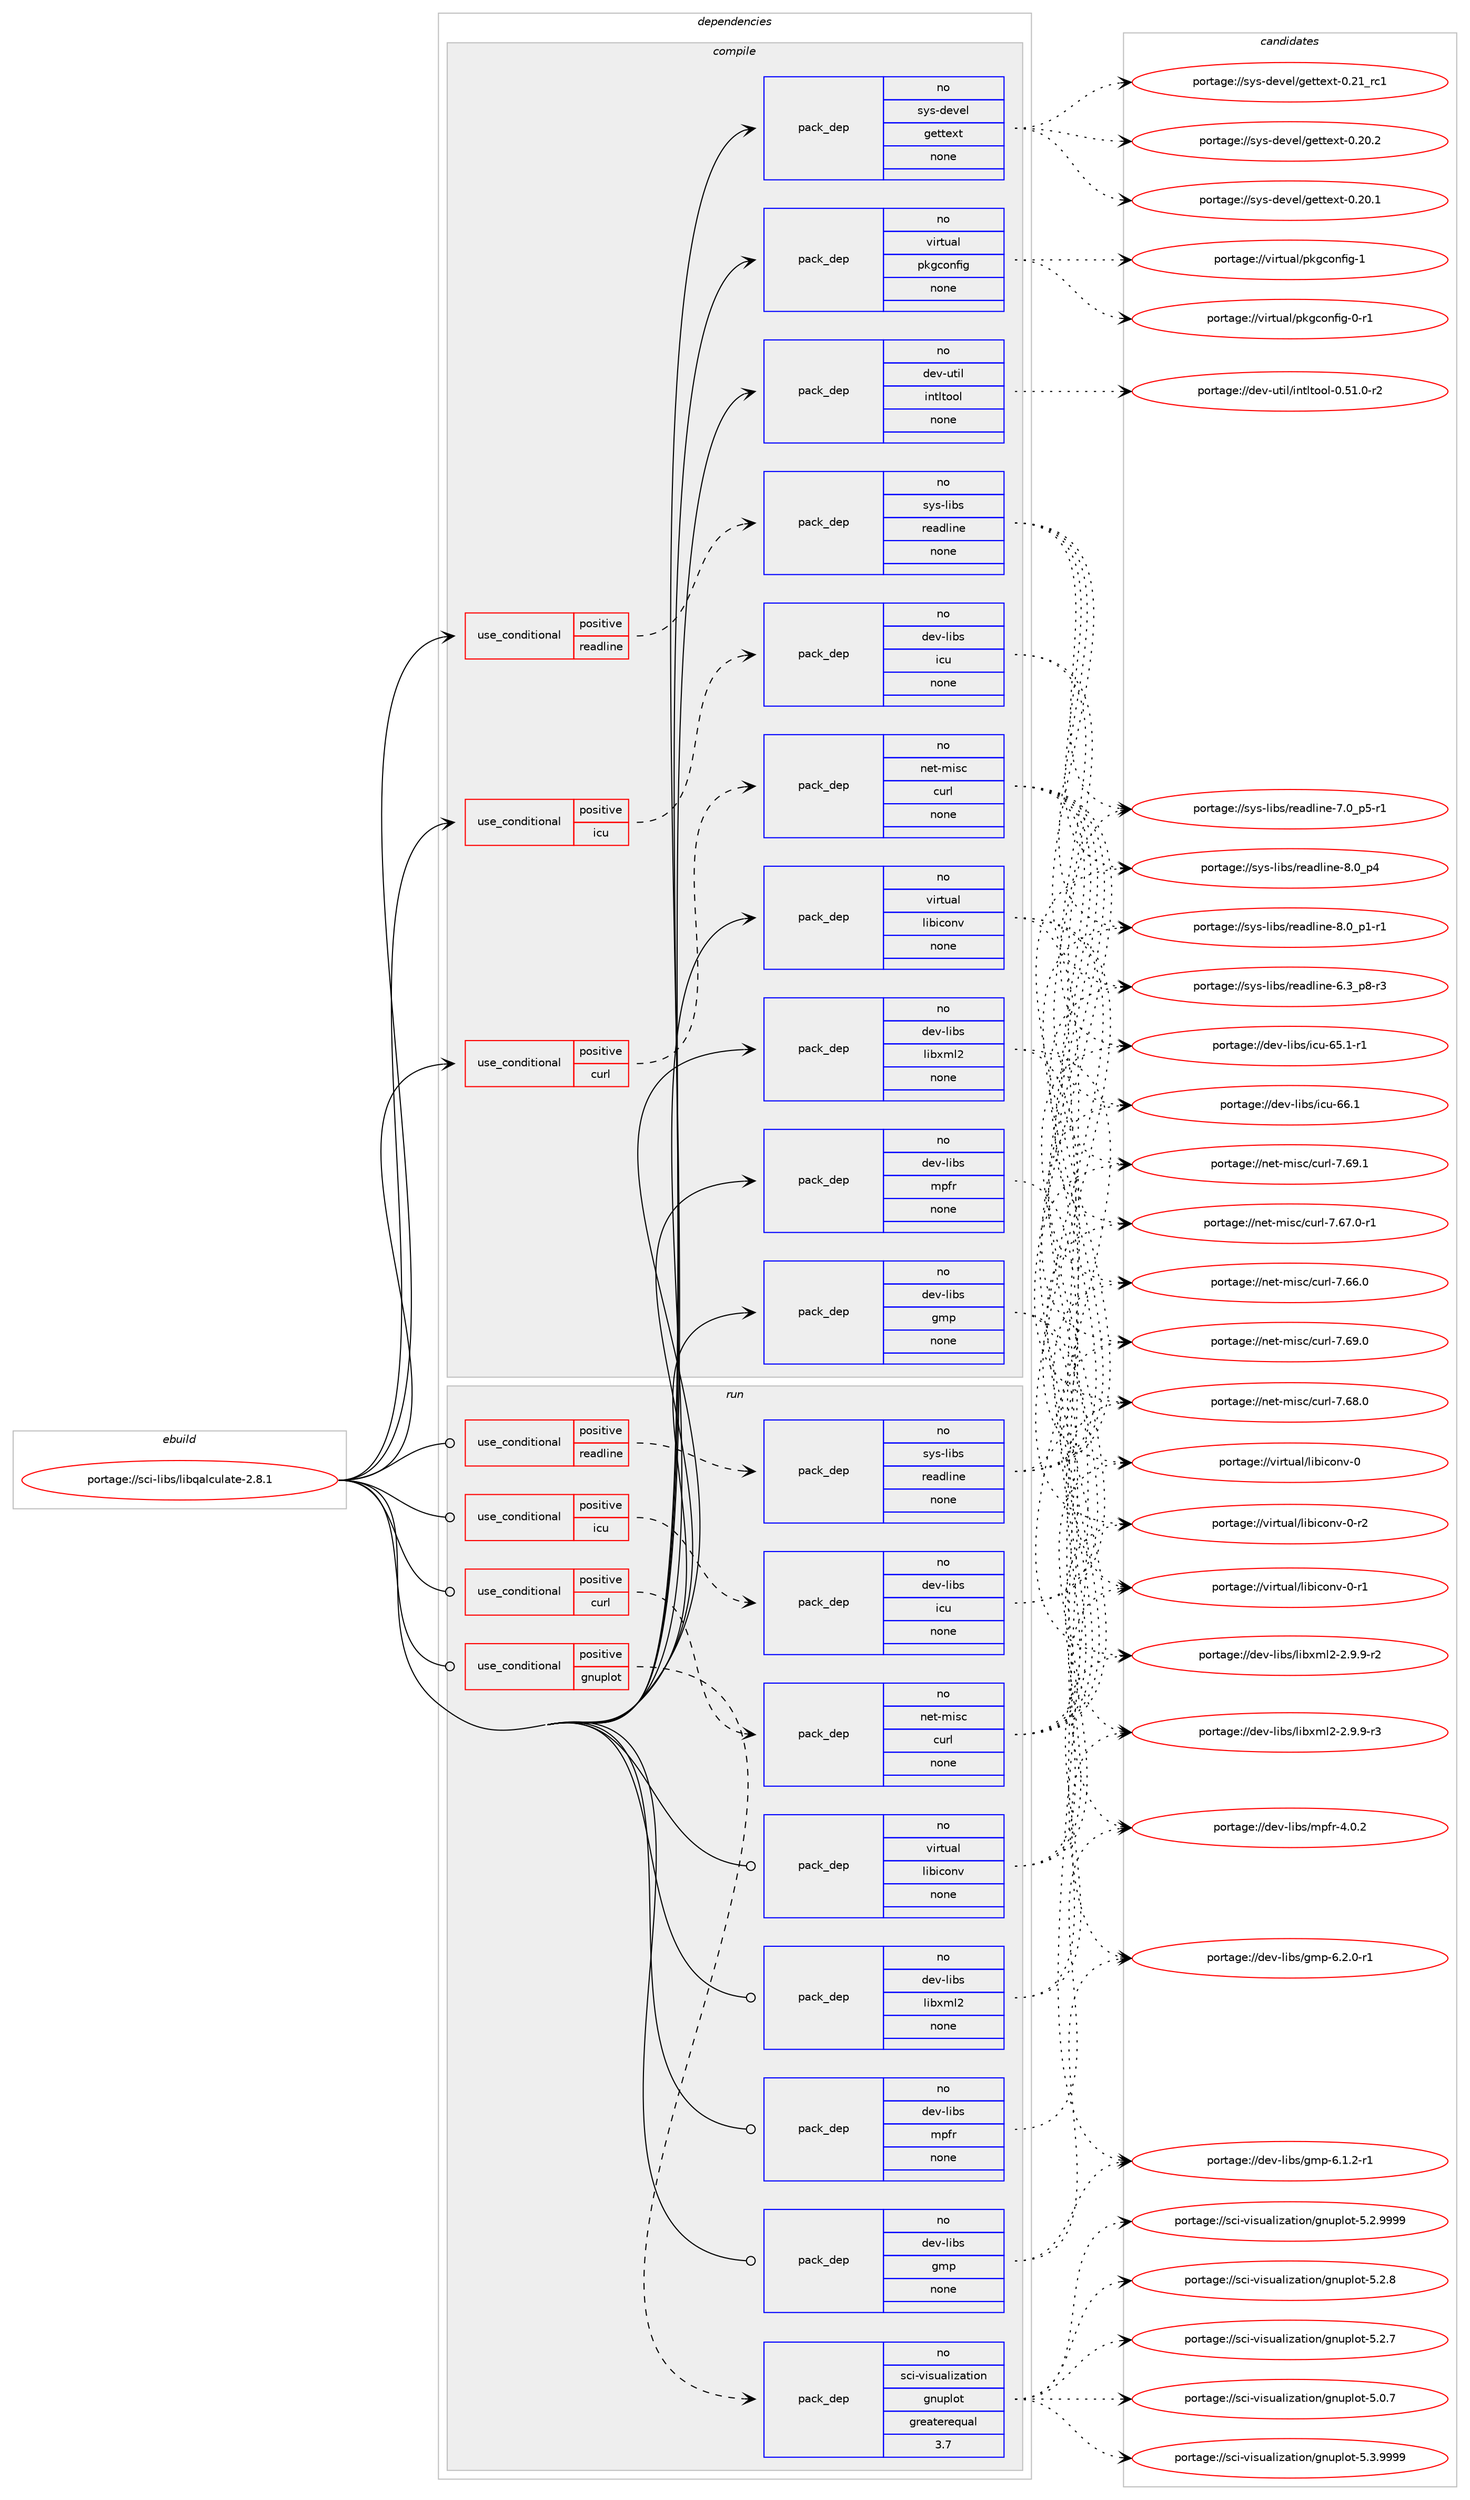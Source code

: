 digraph prolog {

# *************
# Graph options
# *************

newrank=true;
concentrate=true;
compound=true;
graph [rankdir=LR,fontname=Helvetica,fontsize=10,ranksep=1.5];#, ranksep=2.5, nodesep=0.2];
edge  [arrowhead=vee];
node  [fontname=Helvetica,fontsize=10];

# **********
# The ebuild
# **********

subgraph cluster_leftcol {
color=gray;
rank=same;
label=<<i>ebuild</i>>;
id [label="portage://sci-libs/libqalculate-2.8.1", color=red, width=4, href="../sci-libs/libqalculate-2.8.1.svg"];
}

# ****************
# The dependencies
# ****************

subgraph cluster_midcol {
color=gray;
label=<<i>dependencies</i>>;
subgraph cluster_compile {
fillcolor="#eeeeee";
style=filled;
label=<<i>compile</i>>;
subgraph cond598 {
dependency5788 [label=<<TABLE BORDER="0" CELLBORDER="1" CELLSPACING="0" CELLPADDING="4"><TR><TD ROWSPAN="3" CELLPADDING="10">use_conditional</TD></TR><TR><TD>positive</TD></TR><TR><TD>curl</TD></TR></TABLE>>, shape=none, color=red];
subgraph pack5118 {
dependency5789 [label=<<TABLE BORDER="0" CELLBORDER="1" CELLSPACING="0" CELLPADDING="4" WIDTH="220"><TR><TD ROWSPAN="6" CELLPADDING="30">pack_dep</TD></TR><TR><TD WIDTH="110">no</TD></TR><TR><TD>net-misc</TD></TR><TR><TD>curl</TD></TR><TR><TD>none</TD></TR><TR><TD></TD></TR></TABLE>>, shape=none, color=blue];
}
dependency5788:e -> dependency5789:w [weight=20,style="dashed",arrowhead="vee"];
}
id:e -> dependency5788:w [weight=20,style="solid",arrowhead="vee"];
subgraph cond599 {
dependency5790 [label=<<TABLE BORDER="0" CELLBORDER="1" CELLSPACING="0" CELLPADDING="4"><TR><TD ROWSPAN="3" CELLPADDING="10">use_conditional</TD></TR><TR><TD>positive</TD></TR><TR><TD>icu</TD></TR></TABLE>>, shape=none, color=red];
subgraph pack5119 {
dependency5791 [label=<<TABLE BORDER="0" CELLBORDER="1" CELLSPACING="0" CELLPADDING="4" WIDTH="220"><TR><TD ROWSPAN="6" CELLPADDING="30">pack_dep</TD></TR><TR><TD WIDTH="110">no</TD></TR><TR><TD>dev-libs</TD></TR><TR><TD>icu</TD></TR><TR><TD>none</TD></TR><TR><TD></TD></TR></TABLE>>, shape=none, color=blue];
}
dependency5790:e -> dependency5791:w [weight=20,style="dashed",arrowhead="vee"];
}
id:e -> dependency5790:w [weight=20,style="solid",arrowhead="vee"];
subgraph cond600 {
dependency5792 [label=<<TABLE BORDER="0" CELLBORDER="1" CELLSPACING="0" CELLPADDING="4"><TR><TD ROWSPAN="3" CELLPADDING="10">use_conditional</TD></TR><TR><TD>positive</TD></TR><TR><TD>readline</TD></TR></TABLE>>, shape=none, color=red];
subgraph pack5120 {
dependency5793 [label=<<TABLE BORDER="0" CELLBORDER="1" CELLSPACING="0" CELLPADDING="4" WIDTH="220"><TR><TD ROWSPAN="6" CELLPADDING="30">pack_dep</TD></TR><TR><TD WIDTH="110">no</TD></TR><TR><TD>sys-libs</TD></TR><TR><TD>readline</TD></TR><TR><TD>none</TD></TR><TR><TD></TD></TR></TABLE>>, shape=none, color=blue];
}
dependency5792:e -> dependency5793:w [weight=20,style="dashed",arrowhead="vee"];
}
id:e -> dependency5792:w [weight=20,style="solid",arrowhead="vee"];
subgraph pack5121 {
dependency5794 [label=<<TABLE BORDER="0" CELLBORDER="1" CELLSPACING="0" CELLPADDING="4" WIDTH="220"><TR><TD ROWSPAN="6" CELLPADDING="30">pack_dep</TD></TR><TR><TD WIDTH="110">no</TD></TR><TR><TD>dev-libs</TD></TR><TR><TD>gmp</TD></TR><TR><TD>none</TD></TR><TR><TD></TD></TR></TABLE>>, shape=none, color=blue];
}
id:e -> dependency5794:w [weight=20,style="solid",arrowhead="vee"];
subgraph pack5122 {
dependency5795 [label=<<TABLE BORDER="0" CELLBORDER="1" CELLSPACING="0" CELLPADDING="4" WIDTH="220"><TR><TD ROWSPAN="6" CELLPADDING="30">pack_dep</TD></TR><TR><TD WIDTH="110">no</TD></TR><TR><TD>dev-libs</TD></TR><TR><TD>libxml2</TD></TR><TR><TD>none</TD></TR><TR><TD></TD></TR></TABLE>>, shape=none, color=blue];
}
id:e -> dependency5795:w [weight=20,style="solid",arrowhead="vee"];
subgraph pack5123 {
dependency5796 [label=<<TABLE BORDER="0" CELLBORDER="1" CELLSPACING="0" CELLPADDING="4" WIDTH="220"><TR><TD ROWSPAN="6" CELLPADDING="30">pack_dep</TD></TR><TR><TD WIDTH="110">no</TD></TR><TR><TD>dev-libs</TD></TR><TR><TD>mpfr</TD></TR><TR><TD>none</TD></TR><TR><TD></TD></TR></TABLE>>, shape=none, color=blue];
}
id:e -> dependency5796:w [weight=20,style="solid",arrowhead="vee"];
subgraph pack5124 {
dependency5797 [label=<<TABLE BORDER="0" CELLBORDER="1" CELLSPACING="0" CELLPADDING="4" WIDTH="220"><TR><TD ROWSPAN="6" CELLPADDING="30">pack_dep</TD></TR><TR><TD WIDTH="110">no</TD></TR><TR><TD>dev-util</TD></TR><TR><TD>intltool</TD></TR><TR><TD>none</TD></TR><TR><TD></TD></TR></TABLE>>, shape=none, color=blue];
}
id:e -> dependency5797:w [weight=20,style="solid",arrowhead="vee"];
subgraph pack5125 {
dependency5798 [label=<<TABLE BORDER="0" CELLBORDER="1" CELLSPACING="0" CELLPADDING="4" WIDTH="220"><TR><TD ROWSPAN="6" CELLPADDING="30">pack_dep</TD></TR><TR><TD WIDTH="110">no</TD></TR><TR><TD>sys-devel</TD></TR><TR><TD>gettext</TD></TR><TR><TD>none</TD></TR><TR><TD></TD></TR></TABLE>>, shape=none, color=blue];
}
id:e -> dependency5798:w [weight=20,style="solid",arrowhead="vee"];
subgraph pack5126 {
dependency5799 [label=<<TABLE BORDER="0" CELLBORDER="1" CELLSPACING="0" CELLPADDING="4" WIDTH="220"><TR><TD ROWSPAN="6" CELLPADDING="30">pack_dep</TD></TR><TR><TD WIDTH="110">no</TD></TR><TR><TD>virtual</TD></TR><TR><TD>libiconv</TD></TR><TR><TD>none</TD></TR><TR><TD></TD></TR></TABLE>>, shape=none, color=blue];
}
id:e -> dependency5799:w [weight=20,style="solid",arrowhead="vee"];
subgraph pack5127 {
dependency5800 [label=<<TABLE BORDER="0" CELLBORDER="1" CELLSPACING="0" CELLPADDING="4" WIDTH="220"><TR><TD ROWSPAN="6" CELLPADDING="30">pack_dep</TD></TR><TR><TD WIDTH="110">no</TD></TR><TR><TD>virtual</TD></TR><TR><TD>pkgconfig</TD></TR><TR><TD>none</TD></TR><TR><TD></TD></TR></TABLE>>, shape=none, color=blue];
}
id:e -> dependency5800:w [weight=20,style="solid",arrowhead="vee"];
}
subgraph cluster_compileandrun {
fillcolor="#eeeeee";
style=filled;
label=<<i>compile and run</i>>;
}
subgraph cluster_run {
fillcolor="#eeeeee";
style=filled;
label=<<i>run</i>>;
subgraph cond601 {
dependency5801 [label=<<TABLE BORDER="0" CELLBORDER="1" CELLSPACING="0" CELLPADDING="4"><TR><TD ROWSPAN="3" CELLPADDING="10">use_conditional</TD></TR><TR><TD>positive</TD></TR><TR><TD>curl</TD></TR></TABLE>>, shape=none, color=red];
subgraph pack5128 {
dependency5802 [label=<<TABLE BORDER="0" CELLBORDER="1" CELLSPACING="0" CELLPADDING="4" WIDTH="220"><TR><TD ROWSPAN="6" CELLPADDING="30">pack_dep</TD></TR><TR><TD WIDTH="110">no</TD></TR><TR><TD>net-misc</TD></TR><TR><TD>curl</TD></TR><TR><TD>none</TD></TR><TR><TD></TD></TR></TABLE>>, shape=none, color=blue];
}
dependency5801:e -> dependency5802:w [weight=20,style="dashed",arrowhead="vee"];
}
id:e -> dependency5801:w [weight=20,style="solid",arrowhead="odot"];
subgraph cond602 {
dependency5803 [label=<<TABLE BORDER="0" CELLBORDER="1" CELLSPACING="0" CELLPADDING="4"><TR><TD ROWSPAN="3" CELLPADDING="10">use_conditional</TD></TR><TR><TD>positive</TD></TR><TR><TD>gnuplot</TD></TR></TABLE>>, shape=none, color=red];
subgraph pack5129 {
dependency5804 [label=<<TABLE BORDER="0" CELLBORDER="1" CELLSPACING="0" CELLPADDING="4" WIDTH="220"><TR><TD ROWSPAN="6" CELLPADDING="30">pack_dep</TD></TR><TR><TD WIDTH="110">no</TD></TR><TR><TD>sci-visualization</TD></TR><TR><TD>gnuplot</TD></TR><TR><TD>greaterequal</TD></TR><TR><TD>3.7</TD></TR></TABLE>>, shape=none, color=blue];
}
dependency5803:e -> dependency5804:w [weight=20,style="dashed",arrowhead="vee"];
}
id:e -> dependency5803:w [weight=20,style="solid",arrowhead="odot"];
subgraph cond603 {
dependency5805 [label=<<TABLE BORDER="0" CELLBORDER="1" CELLSPACING="0" CELLPADDING="4"><TR><TD ROWSPAN="3" CELLPADDING="10">use_conditional</TD></TR><TR><TD>positive</TD></TR><TR><TD>icu</TD></TR></TABLE>>, shape=none, color=red];
subgraph pack5130 {
dependency5806 [label=<<TABLE BORDER="0" CELLBORDER="1" CELLSPACING="0" CELLPADDING="4" WIDTH="220"><TR><TD ROWSPAN="6" CELLPADDING="30">pack_dep</TD></TR><TR><TD WIDTH="110">no</TD></TR><TR><TD>dev-libs</TD></TR><TR><TD>icu</TD></TR><TR><TD>none</TD></TR><TR><TD></TD></TR></TABLE>>, shape=none, color=blue];
}
dependency5805:e -> dependency5806:w [weight=20,style="dashed",arrowhead="vee"];
}
id:e -> dependency5805:w [weight=20,style="solid",arrowhead="odot"];
subgraph cond604 {
dependency5807 [label=<<TABLE BORDER="0" CELLBORDER="1" CELLSPACING="0" CELLPADDING="4"><TR><TD ROWSPAN="3" CELLPADDING="10">use_conditional</TD></TR><TR><TD>positive</TD></TR><TR><TD>readline</TD></TR></TABLE>>, shape=none, color=red];
subgraph pack5131 {
dependency5808 [label=<<TABLE BORDER="0" CELLBORDER="1" CELLSPACING="0" CELLPADDING="4" WIDTH="220"><TR><TD ROWSPAN="6" CELLPADDING="30">pack_dep</TD></TR><TR><TD WIDTH="110">no</TD></TR><TR><TD>sys-libs</TD></TR><TR><TD>readline</TD></TR><TR><TD>none</TD></TR><TR><TD></TD></TR></TABLE>>, shape=none, color=blue];
}
dependency5807:e -> dependency5808:w [weight=20,style="dashed",arrowhead="vee"];
}
id:e -> dependency5807:w [weight=20,style="solid",arrowhead="odot"];
subgraph pack5132 {
dependency5809 [label=<<TABLE BORDER="0" CELLBORDER="1" CELLSPACING="0" CELLPADDING="4" WIDTH="220"><TR><TD ROWSPAN="6" CELLPADDING="30">pack_dep</TD></TR><TR><TD WIDTH="110">no</TD></TR><TR><TD>dev-libs</TD></TR><TR><TD>gmp</TD></TR><TR><TD>none</TD></TR><TR><TD></TD></TR></TABLE>>, shape=none, color=blue];
}
id:e -> dependency5809:w [weight=20,style="solid",arrowhead="odot"];
subgraph pack5133 {
dependency5810 [label=<<TABLE BORDER="0" CELLBORDER="1" CELLSPACING="0" CELLPADDING="4" WIDTH="220"><TR><TD ROWSPAN="6" CELLPADDING="30">pack_dep</TD></TR><TR><TD WIDTH="110">no</TD></TR><TR><TD>dev-libs</TD></TR><TR><TD>libxml2</TD></TR><TR><TD>none</TD></TR><TR><TD></TD></TR></TABLE>>, shape=none, color=blue];
}
id:e -> dependency5810:w [weight=20,style="solid",arrowhead="odot"];
subgraph pack5134 {
dependency5811 [label=<<TABLE BORDER="0" CELLBORDER="1" CELLSPACING="0" CELLPADDING="4" WIDTH="220"><TR><TD ROWSPAN="6" CELLPADDING="30">pack_dep</TD></TR><TR><TD WIDTH="110">no</TD></TR><TR><TD>dev-libs</TD></TR><TR><TD>mpfr</TD></TR><TR><TD>none</TD></TR><TR><TD></TD></TR></TABLE>>, shape=none, color=blue];
}
id:e -> dependency5811:w [weight=20,style="solid",arrowhead="odot"];
subgraph pack5135 {
dependency5812 [label=<<TABLE BORDER="0" CELLBORDER="1" CELLSPACING="0" CELLPADDING="4" WIDTH="220"><TR><TD ROWSPAN="6" CELLPADDING="30">pack_dep</TD></TR><TR><TD WIDTH="110">no</TD></TR><TR><TD>virtual</TD></TR><TR><TD>libiconv</TD></TR><TR><TD>none</TD></TR><TR><TD></TD></TR></TABLE>>, shape=none, color=blue];
}
id:e -> dependency5812:w [weight=20,style="solid",arrowhead="odot"];
}
}

# **************
# The candidates
# **************

subgraph cluster_choices {
rank=same;
color=gray;
label=<<i>candidates</i>>;

subgraph choice5118 {
color=black;
nodesep=1;
choice1101011164510910511599479911711410845554654574649 [label="portage://net-misc/curl-7.69.1", color=red, width=4,href="../net-misc/curl-7.69.1.svg"];
choice1101011164510910511599479911711410845554654574648 [label="portage://net-misc/curl-7.69.0", color=red, width=4,href="../net-misc/curl-7.69.0.svg"];
choice1101011164510910511599479911711410845554654564648 [label="portage://net-misc/curl-7.68.0", color=red, width=4,href="../net-misc/curl-7.68.0.svg"];
choice11010111645109105115994799117114108455546545546484511449 [label="portage://net-misc/curl-7.67.0-r1", color=red, width=4,href="../net-misc/curl-7.67.0-r1.svg"];
choice1101011164510910511599479911711410845554654544648 [label="portage://net-misc/curl-7.66.0", color=red, width=4,href="../net-misc/curl-7.66.0.svg"];
dependency5789:e -> choice1101011164510910511599479911711410845554654574649:w [style=dotted,weight="100"];
dependency5789:e -> choice1101011164510910511599479911711410845554654574648:w [style=dotted,weight="100"];
dependency5789:e -> choice1101011164510910511599479911711410845554654564648:w [style=dotted,weight="100"];
dependency5789:e -> choice11010111645109105115994799117114108455546545546484511449:w [style=dotted,weight="100"];
dependency5789:e -> choice1101011164510910511599479911711410845554654544648:w [style=dotted,weight="100"];
}
subgraph choice5119 {
color=black;
nodesep=1;
choice100101118451081059811547105991174554544649 [label="portage://dev-libs/icu-66.1", color=red, width=4,href="../dev-libs/icu-66.1.svg"];
choice1001011184510810598115471059911745545346494511449 [label="portage://dev-libs/icu-65.1-r1", color=red, width=4,href="../dev-libs/icu-65.1-r1.svg"];
dependency5791:e -> choice100101118451081059811547105991174554544649:w [style=dotted,weight="100"];
dependency5791:e -> choice1001011184510810598115471059911745545346494511449:w [style=dotted,weight="100"];
}
subgraph choice5120 {
color=black;
nodesep=1;
choice11512111545108105981154711410197100108105110101455646489511252 [label="portage://sys-libs/readline-8.0_p4", color=red, width=4,href="../sys-libs/readline-8.0_p4.svg"];
choice115121115451081059811547114101971001081051101014556464895112494511449 [label="portage://sys-libs/readline-8.0_p1-r1", color=red, width=4,href="../sys-libs/readline-8.0_p1-r1.svg"];
choice115121115451081059811547114101971001081051101014555464895112534511449 [label="portage://sys-libs/readline-7.0_p5-r1", color=red, width=4,href="../sys-libs/readline-7.0_p5-r1.svg"];
choice115121115451081059811547114101971001081051101014554465195112564511451 [label="portage://sys-libs/readline-6.3_p8-r3", color=red, width=4,href="../sys-libs/readline-6.3_p8-r3.svg"];
dependency5793:e -> choice11512111545108105981154711410197100108105110101455646489511252:w [style=dotted,weight="100"];
dependency5793:e -> choice115121115451081059811547114101971001081051101014556464895112494511449:w [style=dotted,weight="100"];
dependency5793:e -> choice115121115451081059811547114101971001081051101014555464895112534511449:w [style=dotted,weight="100"];
dependency5793:e -> choice115121115451081059811547114101971001081051101014554465195112564511451:w [style=dotted,weight="100"];
}
subgraph choice5121 {
color=black;
nodesep=1;
choice1001011184510810598115471031091124554465046484511449 [label="portage://dev-libs/gmp-6.2.0-r1", color=red, width=4,href="../dev-libs/gmp-6.2.0-r1.svg"];
choice1001011184510810598115471031091124554464946504511449 [label="portage://dev-libs/gmp-6.1.2-r1", color=red, width=4,href="../dev-libs/gmp-6.1.2-r1.svg"];
dependency5794:e -> choice1001011184510810598115471031091124554465046484511449:w [style=dotted,weight="100"];
dependency5794:e -> choice1001011184510810598115471031091124554464946504511449:w [style=dotted,weight="100"];
}
subgraph choice5122 {
color=black;
nodesep=1;
choice10010111845108105981154710810598120109108504550465746574511451 [label="portage://dev-libs/libxml2-2.9.9-r3", color=red, width=4,href="../dev-libs/libxml2-2.9.9-r3.svg"];
choice10010111845108105981154710810598120109108504550465746574511450 [label="portage://dev-libs/libxml2-2.9.9-r2", color=red, width=4,href="../dev-libs/libxml2-2.9.9-r2.svg"];
dependency5795:e -> choice10010111845108105981154710810598120109108504550465746574511451:w [style=dotted,weight="100"];
dependency5795:e -> choice10010111845108105981154710810598120109108504550465746574511450:w [style=dotted,weight="100"];
}
subgraph choice5123 {
color=black;
nodesep=1;
choice100101118451081059811547109112102114455246484650 [label="portage://dev-libs/mpfr-4.0.2", color=red, width=4,href="../dev-libs/mpfr-4.0.2.svg"];
dependency5796:e -> choice100101118451081059811547109112102114455246484650:w [style=dotted,weight="100"];
}
subgraph choice5124 {
color=black;
nodesep=1;
choice1001011184511711610510847105110116108116111111108454846534946484511450 [label="portage://dev-util/intltool-0.51.0-r2", color=red, width=4,href="../dev-util/intltool-0.51.0-r2.svg"];
dependency5797:e -> choice1001011184511711610510847105110116108116111111108454846534946484511450:w [style=dotted,weight="100"];
}
subgraph choice5125 {
color=black;
nodesep=1;
choice11512111545100101118101108471031011161161011201164548465049951149949 [label="portage://sys-devel/gettext-0.21_rc1", color=red, width=4,href="../sys-devel/gettext-0.21_rc1.svg"];
choice115121115451001011181011084710310111611610112011645484650484650 [label="portage://sys-devel/gettext-0.20.2", color=red, width=4,href="../sys-devel/gettext-0.20.2.svg"];
choice115121115451001011181011084710310111611610112011645484650484649 [label="portage://sys-devel/gettext-0.20.1", color=red, width=4,href="../sys-devel/gettext-0.20.1.svg"];
dependency5798:e -> choice11512111545100101118101108471031011161161011201164548465049951149949:w [style=dotted,weight="100"];
dependency5798:e -> choice115121115451001011181011084710310111611610112011645484650484650:w [style=dotted,weight="100"];
dependency5798:e -> choice115121115451001011181011084710310111611610112011645484650484649:w [style=dotted,weight="100"];
}
subgraph choice5126 {
color=black;
nodesep=1;
choice1181051141161179710847108105981059911111011845484511450 [label="portage://virtual/libiconv-0-r2", color=red, width=4,href="../virtual/libiconv-0-r2.svg"];
choice1181051141161179710847108105981059911111011845484511449 [label="portage://virtual/libiconv-0-r1", color=red, width=4,href="../virtual/libiconv-0-r1.svg"];
choice118105114116117971084710810598105991111101184548 [label="portage://virtual/libiconv-0", color=red, width=4,href="../virtual/libiconv-0.svg"];
dependency5799:e -> choice1181051141161179710847108105981059911111011845484511450:w [style=dotted,weight="100"];
dependency5799:e -> choice1181051141161179710847108105981059911111011845484511449:w [style=dotted,weight="100"];
dependency5799:e -> choice118105114116117971084710810598105991111101184548:w [style=dotted,weight="100"];
}
subgraph choice5127 {
color=black;
nodesep=1;
choice1181051141161179710847112107103991111101021051034549 [label="portage://virtual/pkgconfig-1", color=red, width=4,href="../virtual/pkgconfig-1.svg"];
choice11810511411611797108471121071039911111010210510345484511449 [label="portage://virtual/pkgconfig-0-r1", color=red, width=4,href="../virtual/pkgconfig-0-r1.svg"];
dependency5800:e -> choice1181051141161179710847112107103991111101021051034549:w [style=dotted,weight="100"];
dependency5800:e -> choice11810511411611797108471121071039911111010210510345484511449:w [style=dotted,weight="100"];
}
subgraph choice5128 {
color=black;
nodesep=1;
choice1101011164510910511599479911711410845554654574649 [label="portage://net-misc/curl-7.69.1", color=red, width=4,href="../net-misc/curl-7.69.1.svg"];
choice1101011164510910511599479911711410845554654574648 [label="portage://net-misc/curl-7.69.0", color=red, width=4,href="../net-misc/curl-7.69.0.svg"];
choice1101011164510910511599479911711410845554654564648 [label="portage://net-misc/curl-7.68.0", color=red, width=4,href="../net-misc/curl-7.68.0.svg"];
choice11010111645109105115994799117114108455546545546484511449 [label="portage://net-misc/curl-7.67.0-r1", color=red, width=4,href="../net-misc/curl-7.67.0-r1.svg"];
choice1101011164510910511599479911711410845554654544648 [label="portage://net-misc/curl-7.66.0", color=red, width=4,href="../net-misc/curl-7.66.0.svg"];
dependency5802:e -> choice1101011164510910511599479911711410845554654574649:w [style=dotted,weight="100"];
dependency5802:e -> choice1101011164510910511599479911711410845554654574648:w [style=dotted,weight="100"];
dependency5802:e -> choice1101011164510910511599479911711410845554654564648:w [style=dotted,weight="100"];
dependency5802:e -> choice11010111645109105115994799117114108455546545546484511449:w [style=dotted,weight="100"];
dependency5802:e -> choice1101011164510910511599479911711410845554654544648:w [style=dotted,weight="100"];
}
subgraph choice5129 {
color=black;
nodesep=1;
choice1159910545118105115117971081051229711610511111047103110117112108111116455346514657575757 [label="portage://sci-visualization/gnuplot-5.3.9999", color=red, width=4,href="../sci-visualization/gnuplot-5.3.9999.svg"];
choice1159910545118105115117971081051229711610511111047103110117112108111116455346504657575757 [label="portage://sci-visualization/gnuplot-5.2.9999", color=red, width=4,href="../sci-visualization/gnuplot-5.2.9999.svg"];
choice1159910545118105115117971081051229711610511111047103110117112108111116455346504656 [label="portage://sci-visualization/gnuplot-5.2.8", color=red, width=4,href="../sci-visualization/gnuplot-5.2.8.svg"];
choice1159910545118105115117971081051229711610511111047103110117112108111116455346504655 [label="portage://sci-visualization/gnuplot-5.2.7", color=red, width=4,href="../sci-visualization/gnuplot-5.2.7.svg"];
choice1159910545118105115117971081051229711610511111047103110117112108111116455346484655 [label="portage://sci-visualization/gnuplot-5.0.7", color=red, width=4,href="../sci-visualization/gnuplot-5.0.7.svg"];
dependency5804:e -> choice1159910545118105115117971081051229711610511111047103110117112108111116455346514657575757:w [style=dotted,weight="100"];
dependency5804:e -> choice1159910545118105115117971081051229711610511111047103110117112108111116455346504657575757:w [style=dotted,weight="100"];
dependency5804:e -> choice1159910545118105115117971081051229711610511111047103110117112108111116455346504656:w [style=dotted,weight="100"];
dependency5804:e -> choice1159910545118105115117971081051229711610511111047103110117112108111116455346504655:w [style=dotted,weight="100"];
dependency5804:e -> choice1159910545118105115117971081051229711610511111047103110117112108111116455346484655:w [style=dotted,weight="100"];
}
subgraph choice5130 {
color=black;
nodesep=1;
choice100101118451081059811547105991174554544649 [label="portage://dev-libs/icu-66.1", color=red, width=4,href="../dev-libs/icu-66.1.svg"];
choice1001011184510810598115471059911745545346494511449 [label="portage://dev-libs/icu-65.1-r1", color=red, width=4,href="../dev-libs/icu-65.1-r1.svg"];
dependency5806:e -> choice100101118451081059811547105991174554544649:w [style=dotted,weight="100"];
dependency5806:e -> choice1001011184510810598115471059911745545346494511449:w [style=dotted,weight="100"];
}
subgraph choice5131 {
color=black;
nodesep=1;
choice11512111545108105981154711410197100108105110101455646489511252 [label="portage://sys-libs/readline-8.0_p4", color=red, width=4,href="../sys-libs/readline-8.0_p4.svg"];
choice115121115451081059811547114101971001081051101014556464895112494511449 [label="portage://sys-libs/readline-8.0_p1-r1", color=red, width=4,href="../sys-libs/readline-8.0_p1-r1.svg"];
choice115121115451081059811547114101971001081051101014555464895112534511449 [label="portage://sys-libs/readline-7.0_p5-r1", color=red, width=4,href="../sys-libs/readline-7.0_p5-r1.svg"];
choice115121115451081059811547114101971001081051101014554465195112564511451 [label="portage://sys-libs/readline-6.3_p8-r3", color=red, width=4,href="../sys-libs/readline-6.3_p8-r3.svg"];
dependency5808:e -> choice11512111545108105981154711410197100108105110101455646489511252:w [style=dotted,weight="100"];
dependency5808:e -> choice115121115451081059811547114101971001081051101014556464895112494511449:w [style=dotted,weight="100"];
dependency5808:e -> choice115121115451081059811547114101971001081051101014555464895112534511449:w [style=dotted,weight="100"];
dependency5808:e -> choice115121115451081059811547114101971001081051101014554465195112564511451:w [style=dotted,weight="100"];
}
subgraph choice5132 {
color=black;
nodesep=1;
choice1001011184510810598115471031091124554465046484511449 [label="portage://dev-libs/gmp-6.2.0-r1", color=red, width=4,href="../dev-libs/gmp-6.2.0-r1.svg"];
choice1001011184510810598115471031091124554464946504511449 [label="portage://dev-libs/gmp-6.1.2-r1", color=red, width=4,href="../dev-libs/gmp-6.1.2-r1.svg"];
dependency5809:e -> choice1001011184510810598115471031091124554465046484511449:w [style=dotted,weight="100"];
dependency5809:e -> choice1001011184510810598115471031091124554464946504511449:w [style=dotted,weight="100"];
}
subgraph choice5133 {
color=black;
nodesep=1;
choice10010111845108105981154710810598120109108504550465746574511451 [label="portage://dev-libs/libxml2-2.9.9-r3", color=red, width=4,href="../dev-libs/libxml2-2.9.9-r3.svg"];
choice10010111845108105981154710810598120109108504550465746574511450 [label="portage://dev-libs/libxml2-2.9.9-r2", color=red, width=4,href="../dev-libs/libxml2-2.9.9-r2.svg"];
dependency5810:e -> choice10010111845108105981154710810598120109108504550465746574511451:w [style=dotted,weight="100"];
dependency5810:e -> choice10010111845108105981154710810598120109108504550465746574511450:w [style=dotted,weight="100"];
}
subgraph choice5134 {
color=black;
nodesep=1;
choice100101118451081059811547109112102114455246484650 [label="portage://dev-libs/mpfr-4.0.2", color=red, width=4,href="../dev-libs/mpfr-4.0.2.svg"];
dependency5811:e -> choice100101118451081059811547109112102114455246484650:w [style=dotted,weight="100"];
}
subgraph choice5135 {
color=black;
nodesep=1;
choice1181051141161179710847108105981059911111011845484511450 [label="portage://virtual/libiconv-0-r2", color=red, width=4,href="../virtual/libiconv-0-r2.svg"];
choice1181051141161179710847108105981059911111011845484511449 [label="portage://virtual/libiconv-0-r1", color=red, width=4,href="../virtual/libiconv-0-r1.svg"];
choice118105114116117971084710810598105991111101184548 [label="portage://virtual/libiconv-0", color=red, width=4,href="../virtual/libiconv-0.svg"];
dependency5812:e -> choice1181051141161179710847108105981059911111011845484511450:w [style=dotted,weight="100"];
dependency5812:e -> choice1181051141161179710847108105981059911111011845484511449:w [style=dotted,weight="100"];
dependency5812:e -> choice118105114116117971084710810598105991111101184548:w [style=dotted,weight="100"];
}
}

}

